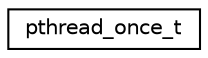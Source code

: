 digraph "Graphical Class Hierarchy"
{
 // LATEX_PDF_SIZE
  edge [fontname="Helvetica",fontsize="10",labelfontname="Helvetica",labelfontsize="10"];
  node [fontname="Helvetica",fontsize="10",shape=record];
  rankdir="LR";
  Node0 [label="pthread_once_t",height=0.2,width=0.4,color="black", fillcolor="white", style="filled",URL="$structpthread__once__t.html",tooltip="Datatype to supply to pthread_once()."];
}

